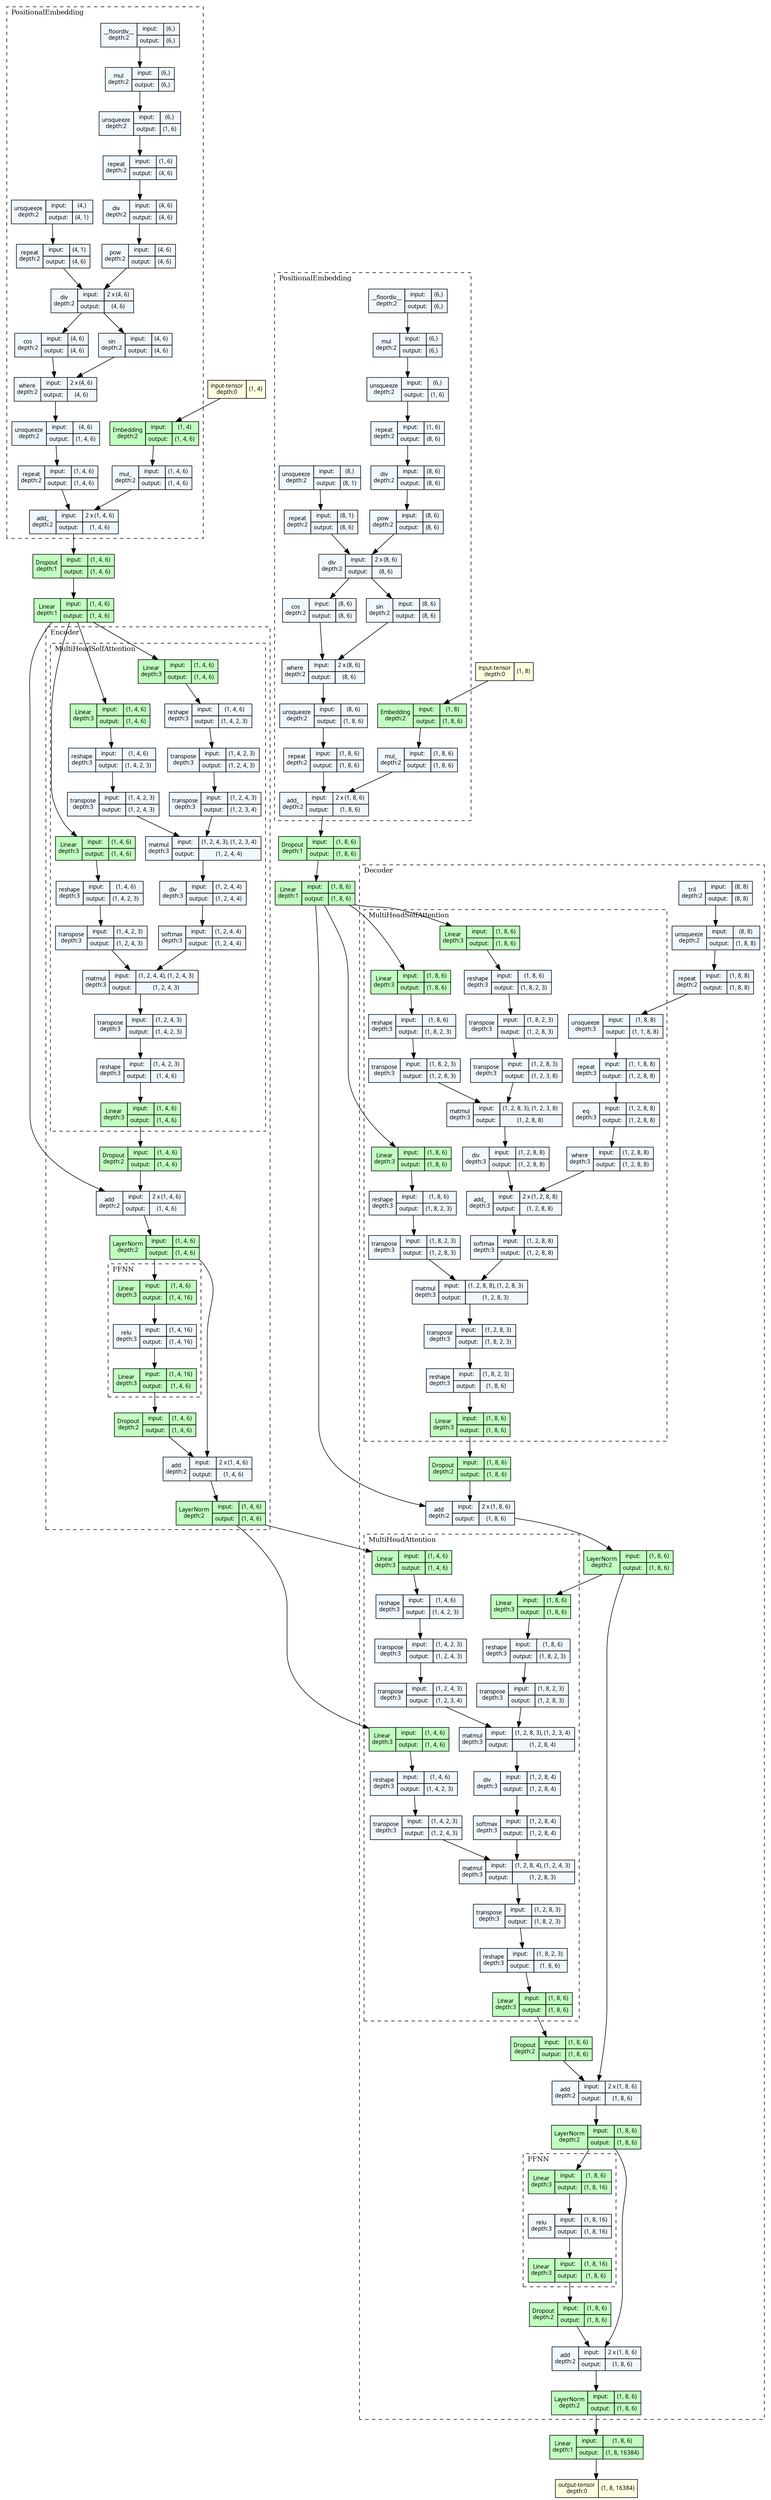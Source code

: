 strict digraph transformer {
	graph [ordering=in rankdir=TB size="84.6,84.6"]
	node [align=left fontname="Linux libertine" fontsize=10 height=0.2 margin=0 ranksep=0.1 shape=plaintext style=filled]
	edge [fontsize=10]
	0 [label=<
                    <TABLE BORDER="0" CELLBORDER="1"
                    CELLSPACING="0" CELLPADDING="4">
                        <TR><TD>input-tensor<BR/>depth:0</TD><TD>(1, 4)</TD></TR>
                    </TABLE>> fillcolor=lightyellow]
	1 [label=<
                    <TABLE BORDER="0" CELLBORDER="1"
                    CELLSPACING="0" CELLPADDING="4">
                        <TR><TD>input-tensor<BR/>depth:0</TD><TD>(1, 8)</TD></TR>
                    </TABLE>> fillcolor=lightyellow]
	subgraph cluster_2 {
		fontsize=12 label=PositionalEmbedding labeljust=l style=dashed
		2 [label=<
                    <TABLE BORDER="0" CELLBORDER="1"
                    CELLSPACING="0" CELLPADDING="4">
                    <TR>
                        <TD ROWSPAN="2">Embedding<BR/>depth:2</TD>
                        <TD COLSPAN="2">input:</TD>
                        <TD COLSPAN="2">(1, 4) </TD>
                    </TR>
                    <TR>
                        <TD COLSPAN="2">output: </TD>
                        <TD COLSPAN="2">(1, 4, 6) </TD>
                    </TR>
                    </TABLE>> fillcolor=darkseagreen1]
		3 [label=<
                    <TABLE BORDER="0" CELLBORDER="1"
                    CELLSPACING="0" CELLPADDING="4">
                    <TR>
                        <TD ROWSPAN="2">mul_<BR/>depth:2</TD>
                        <TD COLSPAN="2">input:</TD>
                        <TD COLSPAN="2">(1, 4, 6) </TD>
                    </TR>
                    <TR>
                        <TD COLSPAN="2">output: </TD>
                        <TD COLSPAN="2">(1, 4, 6) </TD>
                    </TR>
                    </TABLE>> fillcolor=aliceblue]
		4 [label=<
                    <TABLE BORDER="0" CELLBORDER="1"
                    CELLSPACING="0" CELLPADDING="4">
                    <TR>
                        <TD ROWSPAN="2">unsqueeze<BR/>depth:2</TD>
                        <TD COLSPAN="2">input:</TD>
                        <TD COLSPAN="2">(4,) </TD>
                    </TR>
                    <TR>
                        <TD COLSPAN="2">output: </TD>
                        <TD COLSPAN="2">(4, 1) </TD>
                    </TR>
                    </TABLE>> fillcolor=aliceblue]
		5 [label=<
                    <TABLE BORDER="0" CELLBORDER="1"
                    CELLSPACING="0" CELLPADDING="4">
                    <TR>
                        <TD ROWSPAN="2">repeat<BR/>depth:2</TD>
                        <TD COLSPAN="2">input:</TD>
                        <TD COLSPAN="2">(4, 1) </TD>
                    </TR>
                    <TR>
                        <TD COLSPAN="2">output: </TD>
                        <TD COLSPAN="2">(4, 6) </TD>
                    </TR>
                    </TABLE>> fillcolor=aliceblue]
		6 [label=<
                    <TABLE BORDER="0" CELLBORDER="1"
                    CELLSPACING="0" CELLPADDING="4">
                    <TR>
                        <TD ROWSPAN="2">__floordiv__<BR/>depth:2</TD>
                        <TD COLSPAN="2">input:</TD>
                        <TD COLSPAN="2">(6,) </TD>
                    </TR>
                    <TR>
                        <TD COLSPAN="2">output: </TD>
                        <TD COLSPAN="2">(6,) </TD>
                    </TR>
                    </TABLE>> fillcolor=aliceblue]
		7 [label=<
                    <TABLE BORDER="0" CELLBORDER="1"
                    CELLSPACING="0" CELLPADDING="4">
                    <TR>
                        <TD ROWSPAN="2">mul<BR/>depth:2</TD>
                        <TD COLSPAN="2">input:</TD>
                        <TD COLSPAN="2">(6,) </TD>
                    </TR>
                    <TR>
                        <TD COLSPAN="2">output: </TD>
                        <TD COLSPAN="2">(6,) </TD>
                    </TR>
                    </TABLE>> fillcolor=aliceblue]
		8 [label=<
                    <TABLE BORDER="0" CELLBORDER="1"
                    CELLSPACING="0" CELLPADDING="4">
                    <TR>
                        <TD ROWSPAN="2">unsqueeze<BR/>depth:2</TD>
                        <TD COLSPAN="2">input:</TD>
                        <TD COLSPAN="2">(6,) </TD>
                    </TR>
                    <TR>
                        <TD COLSPAN="2">output: </TD>
                        <TD COLSPAN="2">(1, 6) </TD>
                    </TR>
                    </TABLE>> fillcolor=aliceblue]
		9 [label=<
                    <TABLE BORDER="0" CELLBORDER="1"
                    CELLSPACING="0" CELLPADDING="4">
                    <TR>
                        <TD ROWSPAN="2">repeat<BR/>depth:2</TD>
                        <TD COLSPAN="2">input:</TD>
                        <TD COLSPAN="2">(1, 6) </TD>
                    </TR>
                    <TR>
                        <TD COLSPAN="2">output: </TD>
                        <TD COLSPAN="2">(4, 6) </TD>
                    </TR>
                    </TABLE>> fillcolor=aliceblue]
		10 [label=<
                    <TABLE BORDER="0" CELLBORDER="1"
                    CELLSPACING="0" CELLPADDING="4">
                    <TR>
                        <TD ROWSPAN="2">div<BR/>depth:2</TD>
                        <TD COLSPAN="2">input:</TD>
                        <TD COLSPAN="2">(4, 6) </TD>
                    </TR>
                    <TR>
                        <TD COLSPAN="2">output: </TD>
                        <TD COLSPAN="2">(4, 6) </TD>
                    </TR>
                    </TABLE>> fillcolor=aliceblue]
		11 [label=<
                    <TABLE BORDER="0" CELLBORDER="1"
                    CELLSPACING="0" CELLPADDING="4">
                    <TR>
                        <TD ROWSPAN="2">pow<BR/>depth:2</TD>
                        <TD COLSPAN="2">input:</TD>
                        <TD COLSPAN="2">(4, 6) </TD>
                    </TR>
                    <TR>
                        <TD COLSPAN="2">output: </TD>
                        <TD COLSPAN="2">(4, 6) </TD>
                    </TR>
                    </TABLE>> fillcolor=aliceblue]
		12 [label=<
                    <TABLE BORDER="0" CELLBORDER="1"
                    CELLSPACING="0" CELLPADDING="4">
                    <TR>
                        <TD ROWSPAN="2">div<BR/>depth:2</TD>
                        <TD COLSPAN="2">input:</TD>
                        <TD COLSPAN="2">2 x (4, 6) </TD>
                    </TR>
                    <TR>
                        <TD COLSPAN="2">output: </TD>
                        <TD COLSPAN="2">(4, 6) </TD>
                    </TR>
                    </TABLE>> fillcolor=aliceblue]
		13 [label=<
                    <TABLE BORDER="0" CELLBORDER="1"
                    CELLSPACING="0" CELLPADDING="4">
                    <TR>
                        <TD ROWSPAN="2">sin<BR/>depth:2</TD>
                        <TD COLSPAN="2">input:</TD>
                        <TD COLSPAN="2">(4, 6) </TD>
                    </TR>
                    <TR>
                        <TD COLSPAN="2">output: </TD>
                        <TD COLSPAN="2">(4, 6) </TD>
                    </TR>
                    </TABLE>> fillcolor=aliceblue]
		14 [label=<
                    <TABLE BORDER="0" CELLBORDER="1"
                    CELLSPACING="0" CELLPADDING="4">
                    <TR>
                        <TD ROWSPAN="2">cos<BR/>depth:2</TD>
                        <TD COLSPAN="2">input:</TD>
                        <TD COLSPAN="2">(4, 6) </TD>
                    </TR>
                    <TR>
                        <TD COLSPAN="2">output: </TD>
                        <TD COLSPAN="2">(4, 6) </TD>
                    </TR>
                    </TABLE>> fillcolor=aliceblue]
		15 [label=<
                    <TABLE BORDER="0" CELLBORDER="1"
                    CELLSPACING="0" CELLPADDING="4">
                    <TR>
                        <TD ROWSPAN="2">where<BR/>depth:2</TD>
                        <TD COLSPAN="2">input:</TD>
                        <TD COLSPAN="2">2 x (4, 6) </TD>
                    </TR>
                    <TR>
                        <TD COLSPAN="2">output: </TD>
                        <TD COLSPAN="2">(4, 6) </TD>
                    </TR>
                    </TABLE>> fillcolor=aliceblue]
		16 [label=<
                    <TABLE BORDER="0" CELLBORDER="1"
                    CELLSPACING="0" CELLPADDING="4">
                    <TR>
                        <TD ROWSPAN="2">unsqueeze<BR/>depth:2</TD>
                        <TD COLSPAN="2">input:</TD>
                        <TD COLSPAN="2">(4, 6) </TD>
                    </TR>
                    <TR>
                        <TD COLSPAN="2">output: </TD>
                        <TD COLSPAN="2">(1, 4, 6) </TD>
                    </TR>
                    </TABLE>> fillcolor=aliceblue]
		17 [label=<
                    <TABLE BORDER="0" CELLBORDER="1"
                    CELLSPACING="0" CELLPADDING="4">
                    <TR>
                        <TD ROWSPAN="2">repeat<BR/>depth:2</TD>
                        <TD COLSPAN="2">input:</TD>
                        <TD COLSPAN="2">(1, 4, 6) </TD>
                    </TR>
                    <TR>
                        <TD COLSPAN="2">output: </TD>
                        <TD COLSPAN="2">(1, 4, 6) </TD>
                    </TR>
                    </TABLE>> fillcolor=aliceblue]
		18 [label=<
                    <TABLE BORDER="0" CELLBORDER="1"
                    CELLSPACING="0" CELLPADDING="4">
                    <TR>
                        <TD ROWSPAN="2">add_<BR/>depth:2</TD>
                        <TD COLSPAN="2">input:</TD>
                        <TD COLSPAN="2">2 x (1, 4, 6) </TD>
                    </TR>
                    <TR>
                        <TD COLSPAN="2">output: </TD>
                        <TD COLSPAN="2">(1, 4, 6) </TD>
                    </TR>
                    </TABLE>> fillcolor=aliceblue]
	}
	19 [label=<
                    <TABLE BORDER="0" CELLBORDER="1"
                    CELLSPACING="0" CELLPADDING="4">
                    <TR>
                        <TD ROWSPAN="2">Dropout<BR/>depth:1</TD>
                        <TD COLSPAN="2">input:</TD>
                        <TD COLSPAN="2">(1, 4, 6) </TD>
                    </TR>
                    <TR>
                        <TD COLSPAN="2">output: </TD>
                        <TD COLSPAN="2">(1, 4, 6) </TD>
                    </TR>
                    </TABLE>> fillcolor=darkseagreen1]
	20 [label=<
                    <TABLE BORDER="0" CELLBORDER="1"
                    CELLSPACING="0" CELLPADDING="4">
                    <TR>
                        <TD ROWSPAN="2">Linear<BR/>depth:1</TD>
                        <TD COLSPAN="2">input:</TD>
                        <TD COLSPAN="2">(1, 4, 6) </TD>
                    </TR>
                    <TR>
                        <TD COLSPAN="2">output: </TD>
                        <TD COLSPAN="2">(1, 4, 6) </TD>
                    </TR>
                    </TABLE>> fillcolor=darkseagreen1]
	subgraph cluster_3 {
		fontsize=12 label=Encoder labeljust=l style=dashed
		subgraph cluster_4 {
			fontsize=12 label=MultiHeadSelfAttention labeljust=l style=dashed
			21 [label=<
                    <TABLE BORDER="0" CELLBORDER="1"
                    CELLSPACING="0" CELLPADDING="4">
                    <TR>
                        <TD ROWSPAN="2">Linear<BR/>depth:3</TD>
                        <TD COLSPAN="2">input:</TD>
                        <TD COLSPAN="2">(1, 4, 6) </TD>
                    </TR>
                    <TR>
                        <TD COLSPAN="2">output: </TD>
                        <TD COLSPAN="2">(1, 4, 6) </TD>
                    </TR>
                    </TABLE>> fillcolor=darkseagreen1]
			22 [label=<
                    <TABLE BORDER="0" CELLBORDER="1"
                    CELLSPACING="0" CELLPADDING="4">
                    <TR>
                        <TD ROWSPAN="2">reshape<BR/>depth:3</TD>
                        <TD COLSPAN="2">input:</TD>
                        <TD COLSPAN="2">(1, 4, 6) </TD>
                    </TR>
                    <TR>
                        <TD COLSPAN="2">output: </TD>
                        <TD COLSPAN="2">(1, 4, 2, 3) </TD>
                    </TR>
                    </TABLE>> fillcolor=aliceblue]
			23 [label=<
                    <TABLE BORDER="0" CELLBORDER="1"
                    CELLSPACING="0" CELLPADDING="4">
                    <TR>
                        <TD ROWSPAN="2">transpose<BR/>depth:3</TD>
                        <TD COLSPAN="2">input:</TD>
                        <TD COLSPAN="2">(1, 4, 2, 3) </TD>
                    </TR>
                    <TR>
                        <TD COLSPAN="2">output: </TD>
                        <TD COLSPAN="2">(1, 2, 4, 3) </TD>
                    </TR>
                    </TABLE>> fillcolor=aliceblue]
			24 [label=<
                    <TABLE BORDER="0" CELLBORDER="1"
                    CELLSPACING="0" CELLPADDING="4">
                    <TR>
                        <TD ROWSPAN="2">Linear<BR/>depth:3</TD>
                        <TD COLSPAN="2">input:</TD>
                        <TD COLSPAN="2">(1, 4, 6) </TD>
                    </TR>
                    <TR>
                        <TD COLSPAN="2">output: </TD>
                        <TD COLSPAN="2">(1, 4, 6) </TD>
                    </TR>
                    </TABLE>> fillcolor=darkseagreen1]
			25 [label=<
                    <TABLE BORDER="0" CELLBORDER="1"
                    CELLSPACING="0" CELLPADDING="4">
                    <TR>
                        <TD ROWSPAN="2">reshape<BR/>depth:3</TD>
                        <TD COLSPAN="2">input:</TD>
                        <TD COLSPAN="2">(1, 4, 6) </TD>
                    </TR>
                    <TR>
                        <TD COLSPAN="2">output: </TD>
                        <TD COLSPAN="2">(1, 4, 2, 3) </TD>
                    </TR>
                    </TABLE>> fillcolor=aliceblue]
			26 [label=<
                    <TABLE BORDER="0" CELLBORDER="1"
                    CELLSPACING="0" CELLPADDING="4">
                    <TR>
                        <TD ROWSPAN="2">transpose<BR/>depth:3</TD>
                        <TD COLSPAN="2">input:</TD>
                        <TD COLSPAN="2">(1, 4, 2, 3) </TD>
                    </TR>
                    <TR>
                        <TD COLSPAN="2">output: </TD>
                        <TD COLSPAN="2">(1, 2, 4, 3) </TD>
                    </TR>
                    </TABLE>> fillcolor=aliceblue]
			27 [label=<
                    <TABLE BORDER="0" CELLBORDER="1"
                    CELLSPACING="0" CELLPADDING="4">
                    <TR>
                        <TD ROWSPAN="2">Linear<BR/>depth:3</TD>
                        <TD COLSPAN="2">input:</TD>
                        <TD COLSPAN="2">(1, 4, 6) </TD>
                    </TR>
                    <TR>
                        <TD COLSPAN="2">output: </TD>
                        <TD COLSPAN="2">(1, 4, 6) </TD>
                    </TR>
                    </TABLE>> fillcolor=darkseagreen1]
			28 [label=<
                    <TABLE BORDER="0" CELLBORDER="1"
                    CELLSPACING="0" CELLPADDING="4">
                    <TR>
                        <TD ROWSPAN="2">reshape<BR/>depth:3</TD>
                        <TD COLSPAN="2">input:</TD>
                        <TD COLSPAN="2">(1, 4, 6) </TD>
                    </TR>
                    <TR>
                        <TD COLSPAN="2">output: </TD>
                        <TD COLSPAN="2">(1, 4, 2, 3) </TD>
                    </TR>
                    </TABLE>> fillcolor=aliceblue]
			29 [label=<
                    <TABLE BORDER="0" CELLBORDER="1"
                    CELLSPACING="0" CELLPADDING="4">
                    <TR>
                        <TD ROWSPAN="2">transpose<BR/>depth:3</TD>
                        <TD COLSPAN="2">input:</TD>
                        <TD COLSPAN="2">(1, 4, 2, 3) </TD>
                    </TR>
                    <TR>
                        <TD COLSPAN="2">output: </TD>
                        <TD COLSPAN="2">(1, 2, 4, 3) </TD>
                    </TR>
                    </TABLE>> fillcolor=aliceblue]
			30 [label=<
                    <TABLE BORDER="0" CELLBORDER="1"
                    CELLSPACING="0" CELLPADDING="4">
                    <TR>
                        <TD ROWSPAN="2">transpose<BR/>depth:3</TD>
                        <TD COLSPAN="2">input:</TD>
                        <TD COLSPAN="2">(1, 2, 4, 3) </TD>
                    </TR>
                    <TR>
                        <TD COLSPAN="2">output: </TD>
                        <TD COLSPAN="2">(1, 2, 3, 4) </TD>
                    </TR>
                    </TABLE>> fillcolor=aliceblue]
			31 [label=<
                    <TABLE BORDER="0" CELLBORDER="1"
                    CELLSPACING="0" CELLPADDING="4">
                    <TR>
                        <TD ROWSPAN="2">matmul<BR/>depth:3</TD>
                        <TD COLSPAN="2">input:</TD>
                        <TD COLSPAN="2">(1, 2, 4, 3), (1, 2, 3, 4) </TD>
                    </TR>
                    <TR>
                        <TD COLSPAN="2">output: </TD>
                        <TD COLSPAN="2">(1, 2, 4, 4) </TD>
                    </TR>
                    </TABLE>> fillcolor=aliceblue]
			32 [label=<
                    <TABLE BORDER="0" CELLBORDER="1"
                    CELLSPACING="0" CELLPADDING="4">
                    <TR>
                        <TD ROWSPAN="2">div<BR/>depth:3</TD>
                        <TD COLSPAN="2">input:</TD>
                        <TD COLSPAN="2">(1, 2, 4, 4) </TD>
                    </TR>
                    <TR>
                        <TD COLSPAN="2">output: </TD>
                        <TD COLSPAN="2">(1, 2, 4, 4) </TD>
                    </TR>
                    </TABLE>> fillcolor=aliceblue]
			33 [label=<
                    <TABLE BORDER="0" CELLBORDER="1"
                    CELLSPACING="0" CELLPADDING="4">
                    <TR>
                        <TD ROWSPAN="2">softmax<BR/>depth:3</TD>
                        <TD COLSPAN="2">input:</TD>
                        <TD COLSPAN="2">(1, 2, 4, 4) </TD>
                    </TR>
                    <TR>
                        <TD COLSPAN="2">output: </TD>
                        <TD COLSPAN="2">(1, 2, 4, 4) </TD>
                    </TR>
                    </TABLE>> fillcolor=aliceblue]
			34 [label=<
                    <TABLE BORDER="0" CELLBORDER="1"
                    CELLSPACING="0" CELLPADDING="4">
                    <TR>
                        <TD ROWSPAN="2">matmul<BR/>depth:3</TD>
                        <TD COLSPAN="2">input:</TD>
                        <TD COLSPAN="2">(1, 2, 4, 4), (1, 2, 4, 3) </TD>
                    </TR>
                    <TR>
                        <TD COLSPAN="2">output: </TD>
                        <TD COLSPAN="2">(1, 2, 4, 3) </TD>
                    </TR>
                    </TABLE>> fillcolor=aliceblue]
			35 [label=<
                    <TABLE BORDER="0" CELLBORDER="1"
                    CELLSPACING="0" CELLPADDING="4">
                    <TR>
                        <TD ROWSPAN="2">transpose<BR/>depth:3</TD>
                        <TD COLSPAN="2">input:</TD>
                        <TD COLSPAN="2">(1, 2, 4, 3) </TD>
                    </TR>
                    <TR>
                        <TD COLSPAN="2">output: </TD>
                        <TD COLSPAN="2">(1, 4, 2, 3) </TD>
                    </TR>
                    </TABLE>> fillcolor=aliceblue]
			36 [label=<
                    <TABLE BORDER="0" CELLBORDER="1"
                    CELLSPACING="0" CELLPADDING="4">
                    <TR>
                        <TD ROWSPAN="2">reshape<BR/>depth:3</TD>
                        <TD COLSPAN="2">input:</TD>
                        <TD COLSPAN="2">(1, 4, 2, 3) </TD>
                    </TR>
                    <TR>
                        <TD COLSPAN="2">output: </TD>
                        <TD COLSPAN="2">(1, 4, 6) </TD>
                    </TR>
                    </TABLE>> fillcolor=aliceblue]
			37 [label=<
                    <TABLE BORDER="0" CELLBORDER="1"
                    CELLSPACING="0" CELLPADDING="4">
                    <TR>
                        <TD ROWSPAN="2">Linear<BR/>depth:3</TD>
                        <TD COLSPAN="2">input:</TD>
                        <TD COLSPAN="2">(1, 4, 6) </TD>
                    </TR>
                    <TR>
                        <TD COLSPAN="2">output: </TD>
                        <TD COLSPAN="2">(1, 4, 6) </TD>
                    </TR>
                    </TABLE>> fillcolor=darkseagreen1]
		}
		38 [label=<
                    <TABLE BORDER="0" CELLBORDER="1"
                    CELLSPACING="0" CELLPADDING="4">
                    <TR>
                        <TD ROWSPAN="2">Dropout<BR/>depth:2</TD>
                        <TD COLSPAN="2">input:</TD>
                        <TD COLSPAN="2">(1, 4, 6) </TD>
                    </TR>
                    <TR>
                        <TD COLSPAN="2">output: </TD>
                        <TD COLSPAN="2">(1, 4, 6) </TD>
                    </TR>
                    </TABLE>> fillcolor=darkseagreen1]
		39 [label=<
                    <TABLE BORDER="0" CELLBORDER="1"
                    CELLSPACING="0" CELLPADDING="4">
                    <TR>
                        <TD ROWSPAN="2">add<BR/>depth:2</TD>
                        <TD COLSPAN="2">input:</TD>
                        <TD COLSPAN="2">2 x (1, 4, 6) </TD>
                    </TR>
                    <TR>
                        <TD COLSPAN="2">output: </TD>
                        <TD COLSPAN="2">(1, 4, 6) </TD>
                    </TR>
                    </TABLE>> fillcolor=aliceblue]
		40 [label=<
                    <TABLE BORDER="0" CELLBORDER="1"
                    CELLSPACING="0" CELLPADDING="4">
                    <TR>
                        <TD ROWSPAN="2">LayerNorm<BR/>depth:2</TD>
                        <TD COLSPAN="2">input:</TD>
                        <TD COLSPAN="2">(1, 4, 6) </TD>
                    </TR>
                    <TR>
                        <TD COLSPAN="2">output: </TD>
                        <TD COLSPAN="2">(1, 4, 6) </TD>
                    </TR>
                    </TABLE>> fillcolor=darkseagreen1]
		subgraph cluster_5 {
			fontsize=12 label=FFNN labeljust=l style=dashed
			41 [label=<
                    <TABLE BORDER="0" CELLBORDER="1"
                    CELLSPACING="0" CELLPADDING="4">
                    <TR>
                        <TD ROWSPAN="2">Linear<BR/>depth:3</TD>
                        <TD COLSPAN="2">input:</TD>
                        <TD COLSPAN="2">(1, 4, 6) </TD>
                    </TR>
                    <TR>
                        <TD COLSPAN="2">output: </TD>
                        <TD COLSPAN="2">(1, 4, 16) </TD>
                    </TR>
                    </TABLE>> fillcolor=darkseagreen1]
			42 [label=<
                    <TABLE BORDER="0" CELLBORDER="1"
                    CELLSPACING="0" CELLPADDING="4">
                    <TR>
                        <TD ROWSPAN="2">relu<BR/>depth:3</TD>
                        <TD COLSPAN="2">input:</TD>
                        <TD COLSPAN="2">(1, 4, 16) </TD>
                    </TR>
                    <TR>
                        <TD COLSPAN="2">output: </TD>
                        <TD COLSPAN="2">(1, 4, 16) </TD>
                    </TR>
                    </TABLE>> fillcolor=aliceblue]
			43 [label=<
                    <TABLE BORDER="0" CELLBORDER="1"
                    CELLSPACING="0" CELLPADDING="4">
                    <TR>
                        <TD ROWSPAN="2">Linear<BR/>depth:3</TD>
                        <TD COLSPAN="2">input:</TD>
                        <TD COLSPAN="2">(1, 4, 16) </TD>
                    </TR>
                    <TR>
                        <TD COLSPAN="2">output: </TD>
                        <TD COLSPAN="2">(1, 4, 6) </TD>
                    </TR>
                    </TABLE>> fillcolor=darkseagreen1]
		}
		44 [label=<
                    <TABLE BORDER="0" CELLBORDER="1"
                    CELLSPACING="0" CELLPADDING="4">
                    <TR>
                        <TD ROWSPAN="2">Dropout<BR/>depth:2</TD>
                        <TD COLSPAN="2">input:</TD>
                        <TD COLSPAN="2">(1, 4, 6) </TD>
                    </TR>
                    <TR>
                        <TD COLSPAN="2">output: </TD>
                        <TD COLSPAN="2">(1, 4, 6) </TD>
                    </TR>
                    </TABLE>> fillcolor=darkseagreen1]
		45 [label=<
                    <TABLE BORDER="0" CELLBORDER="1"
                    CELLSPACING="0" CELLPADDING="4">
                    <TR>
                        <TD ROWSPAN="2">add<BR/>depth:2</TD>
                        <TD COLSPAN="2">input:</TD>
                        <TD COLSPAN="2">2 x (1, 4, 6) </TD>
                    </TR>
                    <TR>
                        <TD COLSPAN="2">output: </TD>
                        <TD COLSPAN="2">(1, 4, 6) </TD>
                    </TR>
                    </TABLE>> fillcolor=aliceblue]
		46 [label=<
                    <TABLE BORDER="0" CELLBORDER="1"
                    CELLSPACING="0" CELLPADDING="4">
                    <TR>
                        <TD ROWSPAN="2">LayerNorm<BR/>depth:2</TD>
                        <TD COLSPAN="2">input:</TD>
                        <TD COLSPAN="2">(1, 4, 6) </TD>
                    </TR>
                    <TR>
                        <TD COLSPAN="2">output: </TD>
                        <TD COLSPAN="2">(1, 4, 6) </TD>
                    </TR>
                    </TABLE>> fillcolor=darkseagreen1]
	}
	subgraph cluster_6 {
		fontsize=12 label=PositionalEmbedding labeljust=l style=dashed
		47 [label=<
                    <TABLE BORDER="0" CELLBORDER="1"
                    CELLSPACING="0" CELLPADDING="4">
                    <TR>
                        <TD ROWSPAN="2">Embedding<BR/>depth:2</TD>
                        <TD COLSPAN="2">input:</TD>
                        <TD COLSPAN="2">(1, 8) </TD>
                    </TR>
                    <TR>
                        <TD COLSPAN="2">output: </TD>
                        <TD COLSPAN="2">(1, 8, 6) </TD>
                    </TR>
                    </TABLE>> fillcolor=darkseagreen1]
		48 [label=<
                    <TABLE BORDER="0" CELLBORDER="1"
                    CELLSPACING="0" CELLPADDING="4">
                    <TR>
                        <TD ROWSPAN="2">mul_<BR/>depth:2</TD>
                        <TD COLSPAN="2">input:</TD>
                        <TD COLSPAN="2">(1, 8, 6) </TD>
                    </TR>
                    <TR>
                        <TD COLSPAN="2">output: </TD>
                        <TD COLSPAN="2">(1, 8, 6) </TD>
                    </TR>
                    </TABLE>> fillcolor=aliceblue]
		49 [label=<
                    <TABLE BORDER="0" CELLBORDER="1"
                    CELLSPACING="0" CELLPADDING="4">
                    <TR>
                        <TD ROWSPAN="2">unsqueeze<BR/>depth:2</TD>
                        <TD COLSPAN="2">input:</TD>
                        <TD COLSPAN="2">(8,) </TD>
                    </TR>
                    <TR>
                        <TD COLSPAN="2">output: </TD>
                        <TD COLSPAN="2">(8, 1) </TD>
                    </TR>
                    </TABLE>> fillcolor=aliceblue]
		50 [label=<
                    <TABLE BORDER="0" CELLBORDER="1"
                    CELLSPACING="0" CELLPADDING="4">
                    <TR>
                        <TD ROWSPAN="2">repeat<BR/>depth:2</TD>
                        <TD COLSPAN="2">input:</TD>
                        <TD COLSPAN="2">(8, 1) </TD>
                    </TR>
                    <TR>
                        <TD COLSPAN="2">output: </TD>
                        <TD COLSPAN="2">(8, 6) </TD>
                    </TR>
                    </TABLE>> fillcolor=aliceblue]
		51 [label=<
                    <TABLE BORDER="0" CELLBORDER="1"
                    CELLSPACING="0" CELLPADDING="4">
                    <TR>
                        <TD ROWSPAN="2">__floordiv__<BR/>depth:2</TD>
                        <TD COLSPAN="2">input:</TD>
                        <TD COLSPAN="2">(6,) </TD>
                    </TR>
                    <TR>
                        <TD COLSPAN="2">output: </TD>
                        <TD COLSPAN="2">(6,) </TD>
                    </TR>
                    </TABLE>> fillcolor=aliceblue]
		52 [label=<
                    <TABLE BORDER="0" CELLBORDER="1"
                    CELLSPACING="0" CELLPADDING="4">
                    <TR>
                        <TD ROWSPAN="2">mul<BR/>depth:2</TD>
                        <TD COLSPAN="2">input:</TD>
                        <TD COLSPAN="2">(6,) </TD>
                    </TR>
                    <TR>
                        <TD COLSPAN="2">output: </TD>
                        <TD COLSPAN="2">(6,) </TD>
                    </TR>
                    </TABLE>> fillcolor=aliceblue]
		53 [label=<
                    <TABLE BORDER="0" CELLBORDER="1"
                    CELLSPACING="0" CELLPADDING="4">
                    <TR>
                        <TD ROWSPAN="2">unsqueeze<BR/>depth:2</TD>
                        <TD COLSPAN="2">input:</TD>
                        <TD COLSPAN="2">(6,) </TD>
                    </TR>
                    <TR>
                        <TD COLSPAN="2">output: </TD>
                        <TD COLSPAN="2">(1, 6) </TD>
                    </TR>
                    </TABLE>> fillcolor=aliceblue]
		54 [label=<
                    <TABLE BORDER="0" CELLBORDER="1"
                    CELLSPACING="0" CELLPADDING="4">
                    <TR>
                        <TD ROWSPAN="2">repeat<BR/>depth:2</TD>
                        <TD COLSPAN="2">input:</TD>
                        <TD COLSPAN="2">(1, 6) </TD>
                    </TR>
                    <TR>
                        <TD COLSPAN="2">output: </TD>
                        <TD COLSPAN="2">(8, 6) </TD>
                    </TR>
                    </TABLE>> fillcolor=aliceblue]
		55 [label=<
                    <TABLE BORDER="0" CELLBORDER="1"
                    CELLSPACING="0" CELLPADDING="4">
                    <TR>
                        <TD ROWSPAN="2">div<BR/>depth:2</TD>
                        <TD COLSPAN="2">input:</TD>
                        <TD COLSPAN="2">(8, 6) </TD>
                    </TR>
                    <TR>
                        <TD COLSPAN="2">output: </TD>
                        <TD COLSPAN="2">(8, 6) </TD>
                    </TR>
                    </TABLE>> fillcolor=aliceblue]
		56 [label=<
                    <TABLE BORDER="0" CELLBORDER="1"
                    CELLSPACING="0" CELLPADDING="4">
                    <TR>
                        <TD ROWSPAN="2">pow<BR/>depth:2</TD>
                        <TD COLSPAN="2">input:</TD>
                        <TD COLSPAN="2">(8, 6) </TD>
                    </TR>
                    <TR>
                        <TD COLSPAN="2">output: </TD>
                        <TD COLSPAN="2">(8, 6) </TD>
                    </TR>
                    </TABLE>> fillcolor=aliceblue]
		57 [label=<
                    <TABLE BORDER="0" CELLBORDER="1"
                    CELLSPACING="0" CELLPADDING="4">
                    <TR>
                        <TD ROWSPAN="2">div<BR/>depth:2</TD>
                        <TD COLSPAN="2">input:</TD>
                        <TD COLSPAN="2">2 x (8, 6) </TD>
                    </TR>
                    <TR>
                        <TD COLSPAN="2">output: </TD>
                        <TD COLSPAN="2">(8, 6) </TD>
                    </TR>
                    </TABLE>> fillcolor=aliceblue]
		58 [label=<
                    <TABLE BORDER="0" CELLBORDER="1"
                    CELLSPACING="0" CELLPADDING="4">
                    <TR>
                        <TD ROWSPAN="2">sin<BR/>depth:2</TD>
                        <TD COLSPAN="2">input:</TD>
                        <TD COLSPAN="2">(8, 6) </TD>
                    </TR>
                    <TR>
                        <TD COLSPAN="2">output: </TD>
                        <TD COLSPAN="2">(8, 6) </TD>
                    </TR>
                    </TABLE>> fillcolor=aliceblue]
		59 [label=<
                    <TABLE BORDER="0" CELLBORDER="1"
                    CELLSPACING="0" CELLPADDING="4">
                    <TR>
                        <TD ROWSPAN="2">cos<BR/>depth:2</TD>
                        <TD COLSPAN="2">input:</TD>
                        <TD COLSPAN="2">(8, 6) </TD>
                    </TR>
                    <TR>
                        <TD COLSPAN="2">output: </TD>
                        <TD COLSPAN="2">(8, 6) </TD>
                    </TR>
                    </TABLE>> fillcolor=aliceblue]
		60 [label=<
                    <TABLE BORDER="0" CELLBORDER="1"
                    CELLSPACING="0" CELLPADDING="4">
                    <TR>
                        <TD ROWSPAN="2">where<BR/>depth:2</TD>
                        <TD COLSPAN="2">input:</TD>
                        <TD COLSPAN="2">2 x (8, 6) </TD>
                    </TR>
                    <TR>
                        <TD COLSPAN="2">output: </TD>
                        <TD COLSPAN="2">(8, 6) </TD>
                    </TR>
                    </TABLE>> fillcolor=aliceblue]
		61 [label=<
                    <TABLE BORDER="0" CELLBORDER="1"
                    CELLSPACING="0" CELLPADDING="4">
                    <TR>
                        <TD ROWSPAN="2">unsqueeze<BR/>depth:2</TD>
                        <TD COLSPAN="2">input:</TD>
                        <TD COLSPAN="2">(8, 6) </TD>
                    </TR>
                    <TR>
                        <TD COLSPAN="2">output: </TD>
                        <TD COLSPAN="2">(1, 8, 6) </TD>
                    </TR>
                    </TABLE>> fillcolor=aliceblue]
		62 [label=<
                    <TABLE BORDER="0" CELLBORDER="1"
                    CELLSPACING="0" CELLPADDING="4">
                    <TR>
                        <TD ROWSPAN="2">repeat<BR/>depth:2</TD>
                        <TD COLSPAN="2">input:</TD>
                        <TD COLSPAN="2">(1, 8, 6) </TD>
                    </TR>
                    <TR>
                        <TD COLSPAN="2">output: </TD>
                        <TD COLSPAN="2">(1, 8, 6) </TD>
                    </TR>
                    </TABLE>> fillcolor=aliceblue]
		63 [label=<
                    <TABLE BORDER="0" CELLBORDER="1"
                    CELLSPACING="0" CELLPADDING="4">
                    <TR>
                        <TD ROWSPAN="2">add_<BR/>depth:2</TD>
                        <TD COLSPAN="2">input:</TD>
                        <TD COLSPAN="2">2 x (1, 8, 6) </TD>
                    </TR>
                    <TR>
                        <TD COLSPAN="2">output: </TD>
                        <TD COLSPAN="2">(1, 8, 6) </TD>
                    </TR>
                    </TABLE>> fillcolor=aliceblue]
	}
	64 [label=<
                    <TABLE BORDER="0" CELLBORDER="1"
                    CELLSPACING="0" CELLPADDING="4">
                    <TR>
                        <TD ROWSPAN="2">Dropout<BR/>depth:1</TD>
                        <TD COLSPAN="2">input:</TD>
                        <TD COLSPAN="2">(1, 8, 6) </TD>
                    </TR>
                    <TR>
                        <TD COLSPAN="2">output: </TD>
                        <TD COLSPAN="2">(1, 8, 6) </TD>
                    </TR>
                    </TABLE>> fillcolor=darkseagreen1]
	65 [label=<
                    <TABLE BORDER="0" CELLBORDER="1"
                    CELLSPACING="0" CELLPADDING="4">
                    <TR>
                        <TD ROWSPAN="2">Linear<BR/>depth:1</TD>
                        <TD COLSPAN="2">input:</TD>
                        <TD COLSPAN="2">(1, 8, 6) </TD>
                    </TR>
                    <TR>
                        <TD COLSPAN="2">output: </TD>
                        <TD COLSPAN="2">(1, 8, 6) </TD>
                    </TR>
                    </TABLE>> fillcolor=darkseagreen1]
	subgraph cluster_7 {
		fontsize=12 label=Decoder labeljust=l style=dashed
		66 [label=<
                    <TABLE BORDER="0" CELLBORDER="1"
                    CELLSPACING="0" CELLPADDING="4">
                    <TR>
                        <TD ROWSPAN="2">tril<BR/>depth:2</TD>
                        <TD COLSPAN="2">input:</TD>
                        <TD COLSPAN="2">(8, 8) </TD>
                    </TR>
                    <TR>
                        <TD COLSPAN="2">output: </TD>
                        <TD COLSPAN="2">(8, 8) </TD>
                    </TR>
                    </TABLE>> fillcolor=aliceblue]
		67 [label=<
                    <TABLE BORDER="0" CELLBORDER="1"
                    CELLSPACING="0" CELLPADDING="4">
                    <TR>
                        <TD ROWSPAN="2">unsqueeze<BR/>depth:2</TD>
                        <TD COLSPAN="2">input:</TD>
                        <TD COLSPAN="2">(8, 8) </TD>
                    </TR>
                    <TR>
                        <TD COLSPAN="2">output: </TD>
                        <TD COLSPAN="2">(1, 8, 8) </TD>
                    </TR>
                    </TABLE>> fillcolor=aliceblue]
		68 [label=<
                    <TABLE BORDER="0" CELLBORDER="1"
                    CELLSPACING="0" CELLPADDING="4">
                    <TR>
                        <TD ROWSPAN="2">repeat<BR/>depth:2</TD>
                        <TD COLSPAN="2">input:</TD>
                        <TD COLSPAN="2">(1, 8, 8) </TD>
                    </TR>
                    <TR>
                        <TD COLSPAN="2">output: </TD>
                        <TD COLSPAN="2">(1, 8, 8) </TD>
                    </TR>
                    </TABLE>> fillcolor=aliceblue]
		subgraph cluster_8 {
			fontsize=12 label=MultiHeadSelfAttention labeljust=l style=dashed
			69 [label=<
                    <TABLE BORDER="0" CELLBORDER="1"
                    CELLSPACING="0" CELLPADDING="4">
                    <TR>
                        <TD ROWSPAN="2">Linear<BR/>depth:3</TD>
                        <TD COLSPAN="2">input:</TD>
                        <TD COLSPAN="2">(1, 8, 6) </TD>
                    </TR>
                    <TR>
                        <TD COLSPAN="2">output: </TD>
                        <TD COLSPAN="2">(1, 8, 6) </TD>
                    </TR>
                    </TABLE>> fillcolor=darkseagreen1]
			70 [label=<
                    <TABLE BORDER="0" CELLBORDER="1"
                    CELLSPACING="0" CELLPADDING="4">
                    <TR>
                        <TD ROWSPAN="2">reshape<BR/>depth:3</TD>
                        <TD COLSPAN="2">input:</TD>
                        <TD COLSPAN="2">(1, 8, 6) </TD>
                    </TR>
                    <TR>
                        <TD COLSPAN="2">output: </TD>
                        <TD COLSPAN="2">(1, 8, 2, 3) </TD>
                    </TR>
                    </TABLE>> fillcolor=aliceblue]
			71 [label=<
                    <TABLE BORDER="0" CELLBORDER="1"
                    CELLSPACING="0" CELLPADDING="4">
                    <TR>
                        <TD ROWSPAN="2">transpose<BR/>depth:3</TD>
                        <TD COLSPAN="2">input:</TD>
                        <TD COLSPAN="2">(1, 8, 2, 3) </TD>
                    </TR>
                    <TR>
                        <TD COLSPAN="2">output: </TD>
                        <TD COLSPAN="2">(1, 2, 8, 3) </TD>
                    </TR>
                    </TABLE>> fillcolor=aliceblue]
			72 [label=<
                    <TABLE BORDER="0" CELLBORDER="1"
                    CELLSPACING="0" CELLPADDING="4">
                    <TR>
                        <TD ROWSPAN="2">Linear<BR/>depth:3</TD>
                        <TD COLSPAN="2">input:</TD>
                        <TD COLSPAN="2">(1, 8, 6) </TD>
                    </TR>
                    <TR>
                        <TD COLSPAN="2">output: </TD>
                        <TD COLSPAN="2">(1, 8, 6) </TD>
                    </TR>
                    </TABLE>> fillcolor=darkseagreen1]
			73 [label=<
                    <TABLE BORDER="0" CELLBORDER="1"
                    CELLSPACING="0" CELLPADDING="4">
                    <TR>
                        <TD ROWSPAN="2">reshape<BR/>depth:3</TD>
                        <TD COLSPAN="2">input:</TD>
                        <TD COLSPAN="2">(1, 8, 6) </TD>
                    </TR>
                    <TR>
                        <TD COLSPAN="2">output: </TD>
                        <TD COLSPAN="2">(1, 8, 2, 3) </TD>
                    </TR>
                    </TABLE>> fillcolor=aliceblue]
			74 [label=<
                    <TABLE BORDER="0" CELLBORDER="1"
                    CELLSPACING="0" CELLPADDING="4">
                    <TR>
                        <TD ROWSPAN="2">transpose<BR/>depth:3</TD>
                        <TD COLSPAN="2">input:</TD>
                        <TD COLSPAN="2">(1, 8, 2, 3) </TD>
                    </TR>
                    <TR>
                        <TD COLSPAN="2">output: </TD>
                        <TD COLSPAN="2">(1, 2, 8, 3) </TD>
                    </TR>
                    </TABLE>> fillcolor=aliceblue]
			75 [label=<
                    <TABLE BORDER="0" CELLBORDER="1"
                    CELLSPACING="0" CELLPADDING="4">
                    <TR>
                        <TD ROWSPAN="2">Linear<BR/>depth:3</TD>
                        <TD COLSPAN="2">input:</TD>
                        <TD COLSPAN="2">(1, 8, 6) </TD>
                    </TR>
                    <TR>
                        <TD COLSPAN="2">output: </TD>
                        <TD COLSPAN="2">(1, 8, 6) </TD>
                    </TR>
                    </TABLE>> fillcolor=darkseagreen1]
			76 [label=<
                    <TABLE BORDER="0" CELLBORDER="1"
                    CELLSPACING="0" CELLPADDING="4">
                    <TR>
                        <TD ROWSPAN="2">reshape<BR/>depth:3</TD>
                        <TD COLSPAN="2">input:</TD>
                        <TD COLSPAN="2">(1, 8, 6) </TD>
                    </TR>
                    <TR>
                        <TD COLSPAN="2">output: </TD>
                        <TD COLSPAN="2">(1, 8, 2, 3) </TD>
                    </TR>
                    </TABLE>> fillcolor=aliceblue]
			77 [label=<
                    <TABLE BORDER="0" CELLBORDER="1"
                    CELLSPACING="0" CELLPADDING="4">
                    <TR>
                        <TD ROWSPAN="2">transpose<BR/>depth:3</TD>
                        <TD COLSPAN="2">input:</TD>
                        <TD COLSPAN="2">(1, 8, 2, 3) </TD>
                    </TR>
                    <TR>
                        <TD COLSPAN="2">output: </TD>
                        <TD COLSPAN="2">(1, 2, 8, 3) </TD>
                    </TR>
                    </TABLE>> fillcolor=aliceblue]
			78 [label=<
                    <TABLE BORDER="0" CELLBORDER="1"
                    CELLSPACING="0" CELLPADDING="4">
                    <TR>
                        <TD ROWSPAN="2">transpose<BR/>depth:3</TD>
                        <TD COLSPAN="2">input:</TD>
                        <TD COLSPAN="2">(1, 2, 8, 3) </TD>
                    </TR>
                    <TR>
                        <TD COLSPAN="2">output: </TD>
                        <TD COLSPAN="2">(1, 2, 3, 8) </TD>
                    </TR>
                    </TABLE>> fillcolor=aliceblue]
			79 [label=<
                    <TABLE BORDER="0" CELLBORDER="1"
                    CELLSPACING="0" CELLPADDING="4">
                    <TR>
                        <TD ROWSPAN="2">matmul<BR/>depth:3</TD>
                        <TD COLSPAN="2">input:</TD>
                        <TD COLSPAN="2">(1, 2, 8, 3), (1, 2, 3, 8) </TD>
                    </TR>
                    <TR>
                        <TD COLSPAN="2">output: </TD>
                        <TD COLSPAN="2">(1, 2, 8, 8) </TD>
                    </TR>
                    </TABLE>> fillcolor=aliceblue]
			80 [label=<
                    <TABLE BORDER="0" CELLBORDER="1"
                    CELLSPACING="0" CELLPADDING="4">
                    <TR>
                        <TD ROWSPAN="2">div<BR/>depth:3</TD>
                        <TD COLSPAN="2">input:</TD>
                        <TD COLSPAN="2">(1, 2, 8, 8) </TD>
                    </TR>
                    <TR>
                        <TD COLSPAN="2">output: </TD>
                        <TD COLSPAN="2">(1, 2, 8, 8) </TD>
                    </TR>
                    </TABLE>> fillcolor=aliceblue]
			81 [label=<
                    <TABLE BORDER="0" CELLBORDER="1"
                    CELLSPACING="0" CELLPADDING="4">
                    <TR>
                        <TD ROWSPAN="2">unsqueeze<BR/>depth:3</TD>
                        <TD COLSPAN="2">input:</TD>
                        <TD COLSPAN="2">(1, 8, 8) </TD>
                    </TR>
                    <TR>
                        <TD COLSPAN="2">output: </TD>
                        <TD COLSPAN="2">(1, 1, 8, 8) </TD>
                    </TR>
                    </TABLE>> fillcolor=aliceblue]
			82 [label=<
                    <TABLE BORDER="0" CELLBORDER="1"
                    CELLSPACING="0" CELLPADDING="4">
                    <TR>
                        <TD ROWSPAN="2">repeat<BR/>depth:3</TD>
                        <TD COLSPAN="2">input:</TD>
                        <TD COLSPAN="2">(1, 1, 8, 8) </TD>
                    </TR>
                    <TR>
                        <TD COLSPAN="2">output: </TD>
                        <TD COLSPAN="2">(1, 2, 8, 8) </TD>
                    </TR>
                    </TABLE>> fillcolor=aliceblue]
			83 [label=<
                    <TABLE BORDER="0" CELLBORDER="1"
                    CELLSPACING="0" CELLPADDING="4">
                    <TR>
                        <TD ROWSPAN="2">eq<BR/>depth:3</TD>
                        <TD COLSPAN="2">input:</TD>
                        <TD COLSPAN="2">(1, 2, 8, 8) </TD>
                    </TR>
                    <TR>
                        <TD COLSPAN="2">output: </TD>
                        <TD COLSPAN="2">(1, 2, 8, 8) </TD>
                    </TR>
                    </TABLE>> fillcolor=aliceblue]
			84 [label=<
                    <TABLE BORDER="0" CELLBORDER="1"
                    CELLSPACING="0" CELLPADDING="4">
                    <TR>
                        <TD ROWSPAN="2">where<BR/>depth:3</TD>
                        <TD COLSPAN="2">input:</TD>
                        <TD COLSPAN="2">(1, 2, 8, 8) </TD>
                    </TR>
                    <TR>
                        <TD COLSPAN="2">output: </TD>
                        <TD COLSPAN="2">(1, 2, 8, 8) </TD>
                    </TR>
                    </TABLE>> fillcolor=aliceblue]
			85 [label=<
                    <TABLE BORDER="0" CELLBORDER="1"
                    CELLSPACING="0" CELLPADDING="4">
                    <TR>
                        <TD ROWSPAN="2">add_<BR/>depth:3</TD>
                        <TD COLSPAN="2">input:</TD>
                        <TD COLSPAN="2">2 x (1, 2, 8, 8) </TD>
                    </TR>
                    <TR>
                        <TD COLSPAN="2">output: </TD>
                        <TD COLSPAN="2">(1, 2, 8, 8) </TD>
                    </TR>
                    </TABLE>> fillcolor=aliceblue]
			86 [label=<
                    <TABLE BORDER="0" CELLBORDER="1"
                    CELLSPACING="0" CELLPADDING="4">
                    <TR>
                        <TD ROWSPAN="2">softmax<BR/>depth:3</TD>
                        <TD COLSPAN="2">input:</TD>
                        <TD COLSPAN="2">(1, 2, 8, 8) </TD>
                    </TR>
                    <TR>
                        <TD COLSPAN="2">output: </TD>
                        <TD COLSPAN="2">(1, 2, 8, 8) </TD>
                    </TR>
                    </TABLE>> fillcolor=aliceblue]
			87 [label=<
                    <TABLE BORDER="0" CELLBORDER="1"
                    CELLSPACING="0" CELLPADDING="4">
                    <TR>
                        <TD ROWSPAN="2">matmul<BR/>depth:3</TD>
                        <TD COLSPAN="2">input:</TD>
                        <TD COLSPAN="2">(1, 2, 8, 8), (1, 2, 8, 3) </TD>
                    </TR>
                    <TR>
                        <TD COLSPAN="2">output: </TD>
                        <TD COLSPAN="2">(1, 2, 8, 3) </TD>
                    </TR>
                    </TABLE>> fillcolor=aliceblue]
			88 [label=<
                    <TABLE BORDER="0" CELLBORDER="1"
                    CELLSPACING="0" CELLPADDING="4">
                    <TR>
                        <TD ROWSPAN="2">transpose<BR/>depth:3</TD>
                        <TD COLSPAN="2">input:</TD>
                        <TD COLSPAN="2">(1, 2, 8, 3) </TD>
                    </TR>
                    <TR>
                        <TD COLSPAN="2">output: </TD>
                        <TD COLSPAN="2">(1, 8, 2, 3) </TD>
                    </TR>
                    </TABLE>> fillcolor=aliceblue]
			89 [label=<
                    <TABLE BORDER="0" CELLBORDER="1"
                    CELLSPACING="0" CELLPADDING="4">
                    <TR>
                        <TD ROWSPAN="2">reshape<BR/>depth:3</TD>
                        <TD COLSPAN="2">input:</TD>
                        <TD COLSPAN="2">(1, 8, 2, 3) </TD>
                    </TR>
                    <TR>
                        <TD COLSPAN="2">output: </TD>
                        <TD COLSPAN="2">(1, 8, 6) </TD>
                    </TR>
                    </TABLE>> fillcolor=aliceblue]
			90 [label=<
                    <TABLE BORDER="0" CELLBORDER="1"
                    CELLSPACING="0" CELLPADDING="4">
                    <TR>
                        <TD ROWSPAN="2">Linear<BR/>depth:3</TD>
                        <TD COLSPAN="2">input:</TD>
                        <TD COLSPAN="2">(1, 8, 6) </TD>
                    </TR>
                    <TR>
                        <TD COLSPAN="2">output: </TD>
                        <TD COLSPAN="2">(1, 8, 6) </TD>
                    </TR>
                    </TABLE>> fillcolor=darkseagreen1]
		}
		91 [label=<
                    <TABLE BORDER="0" CELLBORDER="1"
                    CELLSPACING="0" CELLPADDING="4">
                    <TR>
                        <TD ROWSPAN="2">Dropout<BR/>depth:2</TD>
                        <TD COLSPAN="2">input:</TD>
                        <TD COLSPAN="2">(1, 8, 6) </TD>
                    </TR>
                    <TR>
                        <TD COLSPAN="2">output: </TD>
                        <TD COLSPAN="2">(1, 8, 6) </TD>
                    </TR>
                    </TABLE>> fillcolor=darkseagreen1]
		92 [label=<
                    <TABLE BORDER="0" CELLBORDER="1"
                    CELLSPACING="0" CELLPADDING="4">
                    <TR>
                        <TD ROWSPAN="2">add<BR/>depth:2</TD>
                        <TD COLSPAN="2">input:</TD>
                        <TD COLSPAN="2">2 x (1, 8, 6) </TD>
                    </TR>
                    <TR>
                        <TD COLSPAN="2">output: </TD>
                        <TD COLSPAN="2">(1, 8, 6) </TD>
                    </TR>
                    </TABLE>> fillcolor=aliceblue]
		93 [label=<
                    <TABLE BORDER="0" CELLBORDER="1"
                    CELLSPACING="0" CELLPADDING="4">
                    <TR>
                        <TD ROWSPAN="2">LayerNorm<BR/>depth:2</TD>
                        <TD COLSPAN="2">input:</TD>
                        <TD COLSPAN="2">(1, 8, 6) </TD>
                    </TR>
                    <TR>
                        <TD COLSPAN="2">output: </TD>
                        <TD COLSPAN="2">(1, 8, 6) </TD>
                    </TR>
                    </TABLE>> fillcolor=darkseagreen1]
		subgraph cluster_9 {
			fontsize=12 label=MultiHeadAttention labeljust=l style=dashed
			94 [label=<
                    <TABLE BORDER="0" CELLBORDER="1"
                    CELLSPACING="0" CELLPADDING="4">
                    <TR>
                        <TD ROWSPAN="2">Linear<BR/>depth:3</TD>
                        <TD COLSPAN="2">input:</TD>
                        <TD COLSPAN="2">(1, 8, 6) </TD>
                    </TR>
                    <TR>
                        <TD COLSPAN="2">output: </TD>
                        <TD COLSPAN="2">(1, 8, 6) </TD>
                    </TR>
                    </TABLE>> fillcolor=darkseagreen1]
			95 [label=<
                    <TABLE BORDER="0" CELLBORDER="1"
                    CELLSPACING="0" CELLPADDING="4">
                    <TR>
                        <TD ROWSPAN="2">reshape<BR/>depth:3</TD>
                        <TD COLSPAN="2">input:</TD>
                        <TD COLSPAN="2">(1, 8, 6) </TD>
                    </TR>
                    <TR>
                        <TD COLSPAN="2">output: </TD>
                        <TD COLSPAN="2">(1, 8, 2, 3) </TD>
                    </TR>
                    </TABLE>> fillcolor=aliceblue]
			96 [label=<
                    <TABLE BORDER="0" CELLBORDER="1"
                    CELLSPACING="0" CELLPADDING="4">
                    <TR>
                        <TD ROWSPAN="2">transpose<BR/>depth:3</TD>
                        <TD COLSPAN="2">input:</TD>
                        <TD COLSPAN="2">(1, 8, 2, 3) </TD>
                    </TR>
                    <TR>
                        <TD COLSPAN="2">output: </TD>
                        <TD COLSPAN="2">(1, 2, 8, 3) </TD>
                    </TR>
                    </TABLE>> fillcolor=aliceblue]
			97 [label=<
                    <TABLE BORDER="0" CELLBORDER="1"
                    CELLSPACING="0" CELLPADDING="4">
                    <TR>
                        <TD ROWSPAN="2">Linear<BR/>depth:3</TD>
                        <TD COLSPAN="2">input:</TD>
                        <TD COLSPAN="2">(1, 4, 6) </TD>
                    </TR>
                    <TR>
                        <TD COLSPAN="2">output: </TD>
                        <TD COLSPAN="2">(1, 4, 6) </TD>
                    </TR>
                    </TABLE>> fillcolor=darkseagreen1]
			98 [label=<
                    <TABLE BORDER="0" CELLBORDER="1"
                    CELLSPACING="0" CELLPADDING="4">
                    <TR>
                        <TD ROWSPAN="2">reshape<BR/>depth:3</TD>
                        <TD COLSPAN="2">input:</TD>
                        <TD COLSPAN="2">(1, 4, 6) </TD>
                    </TR>
                    <TR>
                        <TD COLSPAN="2">output: </TD>
                        <TD COLSPAN="2">(1, 4, 2, 3) </TD>
                    </TR>
                    </TABLE>> fillcolor=aliceblue]
			99 [label=<
                    <TABLE BORDER="0" CELLBORDER="1"
                    CELLSPACING="0" CELLPADDING="4">
                    <TR>
                        <TD ROWSPAN="2">transpose<BR/>depth:3</TD>
                        <TD COLSPAN="2">input:</TD>
                        <TD COLSPAN="2">(1, 4, 2, 3) </TD>
                    </TR>
                    <TR>
                        <TD COLSPAN="2">output: </TD>
                        <TD COLSPAN="2">(1, 2, 4, 3) </TD>
                    </TR>
                    </TABLE>> fillcolor=aliceblue]
			100 [label=<
                    <TABLE BORDER="0" CELLBORDER="1"
                    CELLSPACING="0" CELLPADDING="4">
                    <TR>
                        <TD ROWSPAN="2">Linear<BR/>depth:3</TD>
                        <TD COLSPAN="2">input:</TD>
                        <TD COLSPAN="2">(1, 4, 6) </TD>
                    </TR>
                    <TR>
                        <TD COLSPAN="2">output: </TD>
                        <TD COLSPAN="2">(1, 4, 6) </TD>
                    </TR>
                    </TABLE>> fillcolor=darkseagreen1]
			101 [label=<
                    <TABLE BORDER="0" CELLBORDER="1"
                    CELLSPACING="0" CELLPADDING="4">
                    <TR>
                        <TD ROWSPAN="2">reshape<BR/>depth:3</TD>
                        <TD COLSPAN="2">input:</TD>
                        <TD COLSPAN="2">(1, 4, 6) </TD>
                    </TR>
                    <TR>
                        <TD COLSPAN="2">output: </TD>
                        <TD COLSPAN="2">(1, 4, 2, 3) </TD>
                    </TR>
                    </TABLE>> fillcolor=aliceblue]
			102 [label=<
                    <TABLE BORDER="0" CELLBORDER="1"
                    CELLSPACING="0" CELLPADDING="4">
                    <TR>
                        <TD ROWSPAN="2">transpose<BR/>depth:3</TD>
                        <TD COLSPAN="2">input:</TD>
                        <TD COLSPAN="2">(1, 4, 2, 3) </TD>
                    </TR>
                    <TR>
                        <TD COLSPAN="2">output: </TD>
                        <TD COLSPAN="2">(1, 2, 4, 3) </TD>
                    </TR>
                    </TABLE>> fillcolor=aliceblue]
			103 [label=<
                    <TABLE BORDER="0" CELLBORDER="1"
                    CELLSPACING="0" CELLPADDING="4">
                    <TR>
                        <TD ROWSPAN="2">transpose<BR/>depth:3</TD>
                        <TD COLSPAN="2">input:</TD>
                        <TD COLSPAN="2">(1, 2, 4, 3) </TD>
                    </TR>
                    <TR>
                        <TD COLSPAN="2">output: </TD>
                        <TD COLSPAN="2">(1, 2, 3, 4) </TD>
                    </TR>
                    </TABLE>> fillcolor=aliceblue]
			104 [label=<
                    <TABLE BORDER="0" CELLBORDER="1"
                    CELLSPACING="0" CELLPADDING="4">
                    <TR>
                        <TD ROWSPAN="2">matmul<BR/>depth:3</TD>
                        <TD COLSPAN="2">input:</TD>
                        <TD COLSPAN="2">(1, 2, 8, 3), (1, 2, 3, 4) </TD>
                    </TR>
                    <TR>
                        <TD COLSPAN="2">output: </TD>
                        <TD COLSPAN="2">(1, 2, 8, 4) </TD>
                    </TR>
                    </TABLE>> fillcolor=aliceblue]
			105 [label=<
                    <TABLE BORDER="0" CELLBORDER="1"
                    CELLSPACING="0" CELLPADDING="4">
                    <TR>
                        <TD ROWSPAN="2">div<BR/>depth:3</TD>
                        <TD COLSPAN="2">input:</TD>
                        <TD COLSPAN="2">(1, 2, 8, 4) </TD>
                    </TR>
                    <TR>
                        <TD COLSPAN="2">output: </TD>
                        <TD COLSPAN="2">(1, 2, 8, 4) </TD>
                    </TR>
                    </TABLE>> fillcolor=aliceblue]
			106 [label=<
                    <TABLE BORDER="0" CELLBORDER="1"
                    CELLSPACING="0" CELLPADDING="4">
                    <TR>
                        <TD ROWSPAN="2">softmax<BR/>depth:3</TD>
                        <TD COLSPAN="2">input:</TD>
                        <TD COLSPAN="2">(1, 2, 8, 4) </TD>
                    </TR>
                    <TR>
                        <TD COLSPAN="2">output: </TD>
                        <TD COLSPAN="2">(1, 2, 8, 4) </TD>
                    </TR>
                    </TABLE>> fillcolor=aliceblue]
			107 [label=<
                    <TABLE BORDER="0" CELLBORDER="1"
                    CELLSPACING="0" CELLPADDING="4">
                    <TR>
                        <TD ROWSPAN="2">matmul<BR/>depth:3</TD>
                        <TD COLSPAN="2">input:</TD>
                        <TD COLSPAN="2">(1, 2, 8, 4), (1, 2, 4, 3) </TD>
                    </TR>
                    <TR>
                        <TD COLSPAN="2">output: </TD>
                        <TD COLSPAN="2">(1, 2, 8, 3) </TD>
                    </TR>
                    </TABLE>> fillcolor=aliceblue]
			108 [label=<
                    <TABLE BORDER="0" CELLBORDER="1"
                    CELLSPACING="0" CELLPADDING="4">
                    <TR>
                        <TD ROWSPAN="2">transpose<BR/>depth:3</TD>
                        <TD COLSPAN="2">input:</TD>
                        <TD COLSPAN="2">(1, 2, 8, 3) </TD>
                    </TR>
                    <TR>
                        <TD COLSPAN="2">output: </TD>
                        <TD COLSPAN="2">(1, 8, 2, 3) </TD>
                    </TR>
                    </TABLE>> fillcolor=aliceblue]
			109 [label=<
                    <TABLE BORDER="0" CELLBORDER="1"
                    CELLSPACING="0" CELLPADDING="4">
                    <TR>
                        <TD ROWSPAN="2">reshape<BR/>depth:3</TD>
                        <TD COLSPAN="2">input:</TD>
                        <TD COLSPAN="2">(1, 8, 2, 3) </TD>
                    </TR>
                    <TR>
                        <TD COLSPAN="2">output: </TD>
                        <TD COLSPAN="2">(1, 8, 6) </TD>
                    </TR>
                    </TABLE>> fillcolor=aliceblue]
			110 [label=<
                    <TABLE BORDER="0" CELLBORDER="1"
                    CELLSPACING="0" CELLPADDING="4">
                    <TR>
                        <TD ROWSPAN="2">Linear<BR/>depth:3</TD>
                        <TD COLSPAN="2">input:</TD>
                        <TD COLSPAN="2">(1, 8, 6) </TD>
                    </TR>
                    <TR>
                        <TD COLSPAN="2">output: </TD>
                        <TD COLSPAN="2">(1, 8, 6) </TD>
                    </TR>
                    </TABLE>> fillcolor=darkseagreen1]
		}
		111 [label=<
                    <TABLE BORDER="0" CELLBORDER="1"
                    CELLSPACING="0" CELLPADDING="4">
                    <TR>
                        <TD ROWSPAN="2">Dropout<BR/>depth:2</TD>
                        <TD COLSPAN="2">input:</TD>
                        <TD COLSPAN="2">(1, 8, 6) </TD>
                    </TR>
                    <TR>
                        <TD COLSPAN="2">output: </TD>
                        <TD COLSPAN="2">(1, 8, 6) </TD>
                    </TR>
                    </TABLE>> fillcolor=darkseagreen1]
		112 [label=<
                    <TABLE BORDER="0" CELLBORDER="1"
                    CELLSPACING="0" CELLPADDING="4">
                    <TR>
                        <TD ROWSPAN="2">add<BR/>depth:2</TD>
                        <TD COLSPAN="2">input:</TD>
                        <TD COLSPAN="2">2 x (1, 8, 6) </TD>
                    </TR>
                    <TR>
                        <TD COLSPAN="2">output: </TD>
                        <TD COLSPAN="2">(1, 8, 6) </TD>
                    </TR>
                    </TABLE>> fillcolor=aliceblue]
		113 [label=<
                    <TABLE BORDER="0" CELLBORDER="1"
                    CELLSPACING="0" CELLPADDING="4">
                    <TR>
                        <TD ROWSPAN="2">LayerNorm<BR/>depth:2</TD>
                        <TD COLSPAN="2">input:</TD>
                        <TD COLSPAN="2">(1, 8, 6) </TD>
                    </TR>
                    <TR>
                        <TD COLSPAN="2">output: </TD>
                        <TD COLSPAN="2">(1, 8, 6) </TD>
                    </TR>
                    </TABLE>> fillcolor=darkseagreen1]
		subgraph cluster_10 {
			fontsize=12 label=FFNN labeljust=l style=dashed
			114 [label=<
                    <TABLE BORDER="0" CELLBORDER="1"
                    CELLSPACING="0" CELLPADDING="4">
                    <TR>
                        <TD ROWSPAN="2">Linear<BR/>depth:3</TD>
                        <TD COLSPAN="2">input:</TD>
                        <TD COLSPAN="2">(1, 8, 6) </TD>
                    </TR>
                    <TR>
                        <TD COLSPAN="2">output: </TD>
                        <TD COLSPAN="2">(1, 8, 16) </TD>
                    </TR>
                    </TABLE>> fillcolor=darkseagreen1]
			115 [label=<
                    <TABLE BORDER="0" CELLBORDER="1"
                    CELLSPACING="0" CELLPADDING="4">
                    <TR>
                        <TD ROWSPAN="2">relu<BR/>depth:3</TD>
                        <TD COLSPAN="2">input:</TD>
                        <TD COLSPAN="2">(1, 8, 16) </TD>
                    </TR>
                    <TR>
                        <TD COLSPAN="2">output: </TD>
                        <TD COLSPAN="2">(1, 8, 16) </TD>
                    </TR>
                    </TABLE>> fillcolor=aliceblue]
			116 [label=<
                    <TABLE BORDER="0" CELLBORDER="1"
                    CELLSPACING="0" CELLPADDING="4">
                    <TR>
                        <TD ROWSPAN="2">Linear<BR/>depth:3</TD>
                        <TD COLSPAN="2">input:</TD>
                        <TD COLSPAN="2">(1, 8, 16) </TD>
                    </TR>
                    <TR>
                        <TD COLSPAN="2">output: </TD>
                        <TD COLSPAN="2">(1, 8, 6) </TD>
                    </TR>
                    </TABLE>> fillcolor=darkseagreen1]
		}
		117 [label=<
                    <TABLE BORDER="0" CELLBORDER="1"
                    CELLSPACING="0" CELLPADDING="4">
                    <TR>
                        <TD ROWSPAN="2">Dropout<BR/>depth:2</TD>
                        <TD COLSPAN="2">input:</TD>
                        <TD COLSPAN="2">(1, 8, 6) </TD>
                    </TR>
                    <TR>
                        <TD COLSPAN="2">output: </TD>
                        <TD COLSPAN="2">(1, 8, 6) </TD>
                    </TR>
                    </TABLE>> fillcolor=darkseagreen1]
		118 [label=<
                    <TABLE BORDER="0" CELLBORDER="1"
                    CELLSPACING="0" CELLPADDING="4">
                    <TR>
                        <TD ROWSPAN="2">add<BR/>depth:2</TD>
                        <TD COLSPAN="2">input:</TD>
                        <TD COLSPAN="2">2 x (1, 8, 6) </TD>
                    </TR>
                    <TR>
                        <TD COLSPAN="2">output: </TD>
                        <TD COLSPAN="2">(1, 8, 6) </TD>
                    </TR>
                    </TABLE>> fillcolor=aliceblue]
		119 [label=<
                    <TABLE BORDER="0" CELLBORDER="1"
                    CELLSPACING="0" CELLPADDING="4">
                    <TR>
                        <TD ROWSPAN="2">LayerNorm<BR/>depth:2</TD>
                        <TD COLSPAN="2">input:</TD>
                        <TD COLSPAN="2">(1, 8, 6) </TD>
                    </TR>
                    <TR>
                        <TD COLSPAN="2">output: </TD>
                        <TD COLSPAN="2">(1, 8, 6) </TD>
                    </TR>
                    </TABLE>> fillcolor=darkseagreen1]
	}
	120 [label=<
                    <TABLE BORDER="0" CELLBORDER="1"
                    CELLSPACING="0" CELLPADDING="4">
                    <TR>
                        <TD ROWSPAN="2">Linear<BR/>depth:1</TD>
                        <TD COLSPAN="2">input:</TD>
                        <TD COLSPAN="2">(1, 8, 6) </TD>
                    </TR>
                    <TR>
                        <TD COLSPAN="2">output: </TD>
                        <TD COLSPAN="2">(1, 8, 16384) </TD>
                    </TR>
                    </TABLE>> fillcolor=darkseagreen1]
	121 [label=<
                    <TABLE BORDER="0" CELLBORDER="1"
                    CELLSPACING="0" CELLPADDING="4">
                        <TR><TD>output-tensor<BR/>depth:0</TD><TD>(1, 8, 16384)</TD></TR>
                    </TABLE>> fillcolor=lightyellow]
	0 -> 2
	2 -> 3
	3 -> 18
	4 -> 5
	5 -> 12
	6 -> 7
	7 -> 8
	8 -> 9
	9 -> 10
	10 -> 11
	11 -> 12
	12 -> 13
	12 -> 14
	13 -> 15
	14 -> 15
	15 -> 16
	16 -> 17
	17 -> 18
	18 -> 19
	19 -> 20
	20 -> 39
	20 -> 21
	20 -> 24
	20 -> 27
	21 -> 22
	22 -> 23
	23 -> 31
	24 -> 25
	25 -> 26
	26 -> 30
	27 -> 28
	28 -> 29
	29 -> 34
	30 -> 31
	31 -> 32
	32 -> 33
	33 -> 34
	34 -> 35
	35 -> 36
	36 -> 37
	37 -> 38
	38 -> 39
	39 -> 40
	40 -> 45
	40 -> 41
	41 -> 42
	42 -> 43
	43 -> 44
	44 -> 45
	45 -> 46
	1 -> 47
	47 -> 48
	48 -> 63
	49 -> 50
	50 -> 57
	51 -> 52
	52 -> 53
	53 -> 54
	54 -> 55
	55 -> 56
	56 -> 57
	57 -> 58
	57 -> 59
	58 -> 60
	59 -> 60
	60 -> 61
	61 -> 62
	62 -> 63
	63 -> 64
	64 -> 65
	65 -> 92
	66 -> 67
	67 -> 68
	65 -> 69
	65 -> 72
	65 -> 75
	68 -> 81
	69 -> 70
	70 -> 71
	71 -> 79
	72 -> 73
	73 -> 74
	74 -> 78
	75 -> 76
	76 -> 77
	77 -> 87
	78 -> 79
	79 -> 80
	80 -> 85
	81 -> 82
	82 -> 83
	83 -> 84
	84 -> 85
	85 -> 86
	86 -> 87
	87 -> 88
	88 -> 89
	89 -> 90
	90 -> 91
	91 -> 92
	92 -> 93
	93 -> 112
	93 -> 94
	46 -> 97
	46 -> 100
	94 -> 95
	95 -> 96
	96 -> 104
	97 -> 98
	98 -> 99
	99 -> 103
	100 -> 101
	101 -> 102
	102 -> 107
	103 -> 104
	104 -> 105
	105 -> 106
	106 -> 107
	107 -> 108
	108 -> 109
	109 -> 110
	110 -> 111
	111 -> 112
	112 -> 113
	113 -> 118
	113 -> 114
	114 -> 115
	115 -> 116
	116 -> 117
	117 -> 118
	118 -> 119
	119 -> 120
	120 -> 121
}
